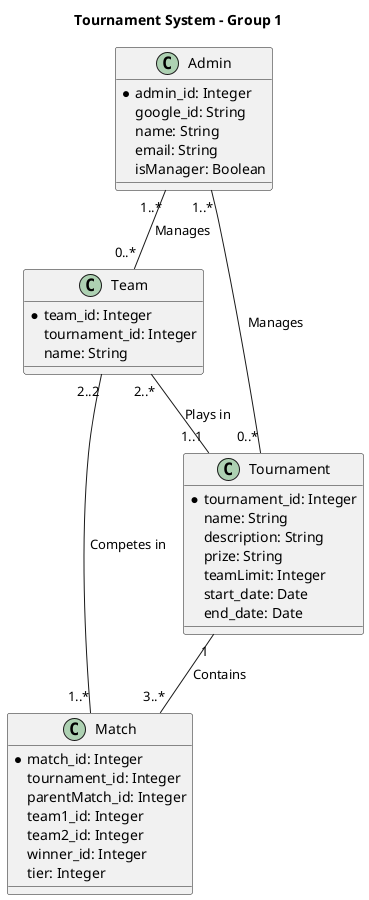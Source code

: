 @startuml Tournament System
' Internal development class diagram
' Describes database fields and object methods required

title Tournament System - Group 1 

class Admin {
    *admin_id: Integer
    google_id: String
    name: String
    email: String
    isManager: Boolean
}

class Match {
    *match_id: Integer
    tournament_id: Integer
    parentMatch_id: Integer
    team1_id: Integer
    team2_id: Integer
    winner_id: Integer
    tier: Integer
}
class Team {
    *team_id: Integer
    tournament_id: Integer
    name: String
}

class Tournament {
    *tournament_id: Integer
    name: String
    description: String
    prize: String
    teamLimit: Integer
    start_date: Date
    end_date: Date
}


Admin "1..*" -- "0..*" Tournament : "Manages"
Admin "1..*" -- "0..*" Team : "Manages"
Team "2..*" -- "1..1" Tournament : "Plays in"
Team "2..2" -- "1..*" Match : "Competes in"
Tournament "1" -- "3..*" Match : "Contains"

@enduml